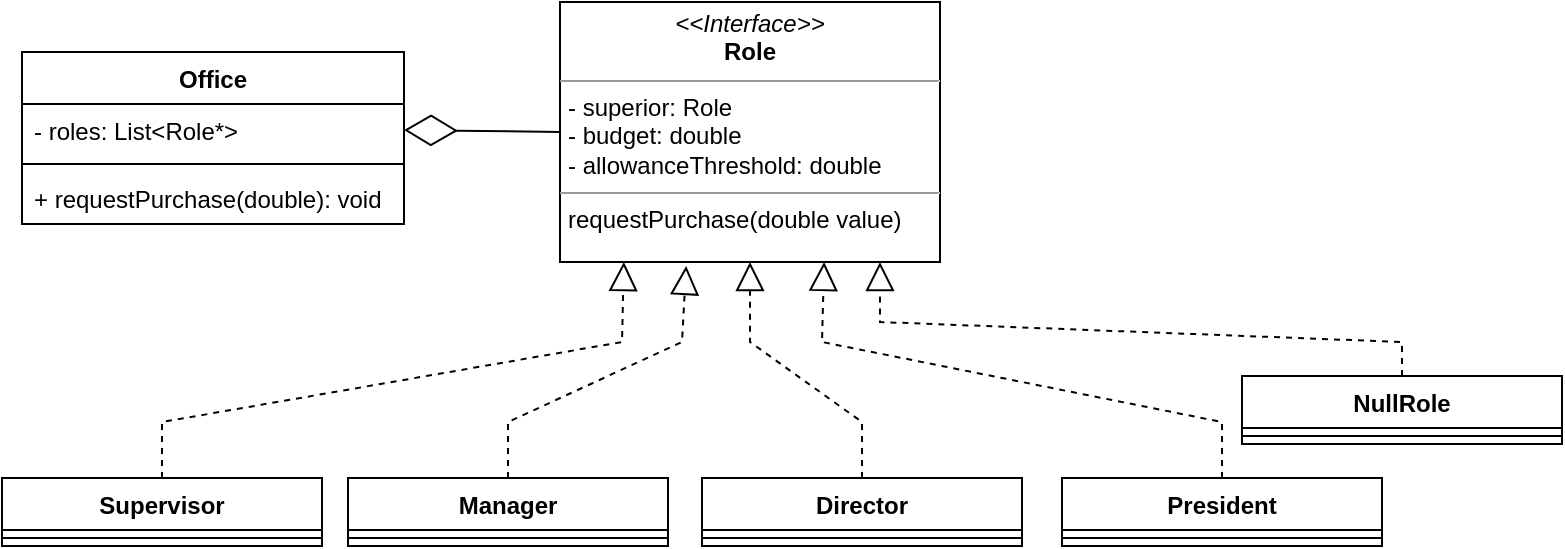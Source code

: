 <mxfile version="20.3.0" type="github">
  <diagram id="C5RBs43oDa-KdzZeNtuy" name="Page-1">
    <mxGraphModel dx="1063" dy="478" grid="1" gridSize="10" guides="1" tooltips="1" connect="1" arrows="1" fold="1" page="1" pageScale="1" pageWidth="827" pageHeight="1169" math="0" shadow="0">
      <root>
        <mxCell id="WIyWlLk6GJQsqaUBKTNV-0" />
        <mxCell id="WIyWlLk6GJQsqaUBKTNV-1" parent="WIyWlLk6GJQsqaUBKTNV-0" />
        <mxCell id="ABSqNP8Waz9jzryBTXlx-0" value="Manager" style="swimlane;fontStyle=1;align=center;verticalAlign=top;childLayout=stackLayout;horizontal=1;startSize=26;horizontalStack=0;resizeParent=1;resizeParentMax=0;resizeLast=0;collapsible=1;marginBottom=0;" vertex="1" parent="WIyWlLk6GJQsqaUBKTNV-1">
          <mxGeometry x="213" y="628" width="160" height="34" as="geometry" />
        </mxCell>
        <mxCell id="ABSqNP8Waz9jzryBTXlx-2" value="" style="line;strokeWidth=1;fillColor=none;align=left;verticalAlign=middle;spacingTop=-1;spacingLeft=3;spacingRight=3;rotatable=0;labelPosition=right;points=[];portConstraint=eastwest;strokeColor=inherit;" vertex="1" parent="ABSqNP8Waz9jzryBTXlx-0">
          <mxGeometry y="26" width="160" height="8" as="geometry" />
        </mxCell>
        <mxCell id="ABSqNP8Waz9jzryBTXlx-5" value="" style="endArrow=block;dashed=1;endFill=0;endSize=12;html=1;rounded=0;exitX=0.5;exitY=0;exitDx=0;exitDy=0;entryX=0.168;entryY=1;entryDx=0;entryDy=0;entryPerimeter=0;" edge="1" parent="WIyWlLk6GJQsqaUBKTNV-1" source="ABSqNP8Waz9jzryBTXlx-16" target="ABSqNP8Waz9jzryBTXlx-35">
          <mxGeometry width="160" relative="1" as="geometry">
            <mxPoint x="144" y="611" as="sourcePoint" />
            <mxPoint x="360" y="462.002" as="targetPoint" />
            <Array as="points">
              <mxPoint x="120" y="600" />
              <mxPoint x="350" y="560" />
            </Array>
          </mxGeometry>
        </mxCell>
        <mxCell id="ABSqNP8Waz9jzryBTXlx-16" value="Supervisor" style="swimlane;fontStyle=1;align=center;verticalAlign=top;childLayout=stackLayout;horizontal=1;startSize=26;horizontalStack=0;resizeParent=1;resizeParentMax=0;resizeLast=0;collapsible=1;marginBottom=0;" vertex="1" parent="WIyWlLk6GJQsqaUBKTNV-1">
          <mxGeometry x="40" y="628" width="160" height="34" as="geometry" />
        </mxCell>
        <mxCell id="ABSqNP8Waz9jzryBTXlx-18" value="" style="line;strokeWidth=1;fillColor=none;align=left;verticalAlign=middle;spacingTop=-1;spacingLeft=3;spacingRight=3;rotatable=0;labelPosition=right;points=[];portConstraint=eastwest;strokeColor=inherit;" vertex="1" parent="ABSqNP8Waz9jzryBTXlx-16">
          <mxGeometry y="26" width="160" height="8" as="geometry" />
        </mxCell>
        <mxCell id="ABSqNP8Waz9jzryBTXlx-20" value="Director" style="swimlane;fontStyle=1;align=center;verticalAlign=top;childLayout=stackLayout;horizontal=1;startSize=26;horizontalStack=0;resizeParent=1;resizeParentMax=0;resizeLast=0;collapsible=1;marginBottom=0;" vertex="1" parent="WIyWlLk6GJQsqaUBKTNV-1">
          <mxGeometry x="390" y="628" width="160" height="34" as="geometry" />
        </mxCell>
        <mxCell id="ABSqNP8Waz9jzryBTXlx-21" value="" style="line;strokeWidth=1;fillColor=none;align=left;verticalAlign=middle;spacingTop=-1;spacingLeft=3;spacingRight=3;rotatable=0;labelPosition=right;points=[];portConstraint=eastwest;strokeColor=inherit;" vertex="1" parent="ABSqNP8Waz9jzryBTXlx-20">
          <mxGeometry y="26" width="160" height="8" as="geometry" />
        </mxCell>
        <mxCell id="ABSqNP8Waz9jzryBTXlx-22" value="President" style="swimlane;fontStyle=1;align=center;verticalAlign=top;childLayout=stackLayout;horizontal=1;startSize=26;horizontalStack=0;resizeParent=1;resizeParentMax=0;resizeLast=0;collapsible=1;marginBottom=0;" vertex="1" parent="WIyWlLk6GJQsqaUBKTNV-1">
          <mxGeometry x="570" y="628" width="160" height="34" as="geometry" />
        </mxCell>
        <mxCell id="ABSqNP8Waz9jzryBTXlx-23" value="" style="line;strokeWidth=1;fillColor=none;align=left;verticalAlign=middle;spacingTop=-1;spacingLeft=3;spacingRight=3;rotatable=0;labelPosition=right;points=[];portConstraint=eastwest;strokeColor=inherit;" vertex="1" parent="ABSqNP8Waz9jzryBTXlx-22">
          <mxGeometry y="26" width="160" height="8" as="geometry" />
        </mxCell>
        <mxCell id="ABSqNP8Waz9jzryBTXlx-24" value="" style="endArrow=block;dashed=1;endFill=0;endSize=12;html=1;rounded=0;exitX=0.5;exitY=0;exitDx=0;exitDy=0;entryX=0.332;entryY=1.015;entryDx=0;entryDy=0;entryPerimeter=0;" edge="1" parent="WIyWlLk6GJQsqaUBKTNV-1" source="ABSqNP8Waz9jzryBTXlx-0" target="ABSqNP8Waz9jzryBTXlx-35">
          <mxGeometry width="160" relative="1" as="geometry">
            <mxPoint x="325" y="620" as="sourcePoint" />
            <mxPoint x="401.04" y="460" as="targetPoint" />
            <Array as="points">
              <mxPoint x="293" y="600" />
              <mxPoint x="380" y="560" />
            </Array>
          </mxGeometry>
        </mxCell>
        <mxCell id="ABSqNP8Waz9jzryBTXlx-25" value="" style="endArrow=block;dashed=1;endFill=0;endSize=12;html=1;rounded=0;exitX=0.5;exitY=0;exitDx=0;exitDy=0;entryX=0.5;entryY=1;entryDx=0;entryDy=0;" edge="1" parent="WIyWlLk6GJQsqaUBKTNV-1" source="ABSqNP8Waz9jzryBTXlx-20" target="ABSqNP8Waz9jzryBTXlx-35">
          <mxGeometry width="160" relative="1" as="geometry">
            <mxPoint x="485" y="620" as="sourcePoint" />
            <mxPoint x="442.08" y="460.988" as="targetPoint" />
            <Array as="points">
              <mxPoint x="470" y="600" />
              <mxPoint x="414" y="560" />
            </Array>
          </mxGeometry>
        </mxCell>
        <mxCell id="ABSqNP8Waz9jzryBTXlx-26" value="" style="endArrow=block;dashed=1;endFill=0;endSize=12;html=1;rounded=0;exitX=0.5;exitY=0;exitDx=0;exitDy=0;entryX=0.695;entryY=1;entryDx=0;entryDy=0;entryPerimeter=0;" edge="1" parent="WIyWlLk6GJQsqaUBKTNV-1" source="ABSqNP8Waz9jzryBTXlx-22" target="ABSqNP8Waz9jzryBTXlx-35">
          <mxGeometry width="160" relative="1" as="geometry">
            <mxPoint x="675" y="600" as="sourcePoint" />
            <mxPoint x="480.06" y="464.004" as="targetPoint" />
            <Array as="points">
              <mxPoint x="650" y="600" />
              <mxPoint x="450" y="560" />
            </Array>
          </mxGeometry>
        </mxCell>
        <mxCell id="ABSqNP8Waz9jzryBTXlx-30" value="Office" style="swimlane;fontStyle=1;align=center;verticalAlign=top;childLayout=stackLayout;horizontal=1;startSize=26;horizontalStack=0;resizeParent=1;resizeParentMax=0;resizeLast=0;collapsible=1;marginBottom=0;" vertex="1" parent="WIyWlLk6GJQsqaUBKTNV-1">
          <mxGeometry x="50" y="415" width="191" height="86" as="geometry" />
        </mxCell>
        <mxCell id="ABSqNP8Waz9jzryBTXlx-31" value="- roles: List&lt;Role*&gt;" style="text;strokeColor=none;fillColor=none;align=left;verticalAlign=top;spacingLeft=4;spacingRight=4;overflow=hidden;rotatable=0;points=[[0,0.5],[1,0.5]];portConstraint=eastwest;" vertex="1" parent="ABSqNP8Waz9jzryBTXlx-30">
          <mxGeometry y="26" width="191" height="26" as="geometry" />
        </mxCell>
        <mxCell id="ABSqNP8Waz9jzryBTXlx-32" value="" style="line;strokeWidth=1;fillColor=none;align=left;verticalAlign=middle;spacingTop=-1;spacingLeft=3;spacingRight=3;rotatable=0;labelPosition=right;points=[];portConstraint=eastwest;strokeColor=inherit;" vertex="1" parent="ABSqNP8Waz9jzryBTXlx-30">
          <mxGeometry y="52" width="191" height="8" as="geometry" />
        </mxCell>
        <mxCell id="ABSqNP8Waz9jzryBTXlx-33" value="+ requestPurchase(double): void" style="text;strokeColor=none;fillColor=none;align=left;verticalAlign=top;spacingLeft=4;spacingRight=4;overflow=hidden;rotatable=0;points=[[0,0.5],[1,0.5]];portConstraint=eastwest;" vertex="1" parent="ABSqNP8Waz9jzryBTXlx-30">
          <mxGeometry y="60" width="191" height="26" as="geometry" />
        </mxCell>
        <mxCell id="ABSqNP8Waz9jzryBTXlx-35" value="&lt;p style=&quot;margin:0px;margin-top:4px;text-align:center;&quot;&gt;&lt;i&gt;&amp;lt;&amp;lt;Interface&amp;gt;&amp;gt;&lt;/i&gt;&lt;br&gt;&lt;b&gt;Role&lt;/b&gt;&lt;/p&gt;&lt;hr size=&quot;1&quot;&gt;&lt;p style=&quot;margin:0px;margin-left:4px;&quot;&gt;- superior: Role&lt;br&gt;&lt;/p&gt;&lt;p style=&quot;margin:0px;margin-left:4px;&quot;&gt;- budget: double&lt;/p&gt;&lt;p style=&quot;margin:0px;margin-left:4px;&quot;&gt;- allowanceThreshold: double&lt;br&gt;&lt;/p&gt;&lt;hr size=&quot;1&quot;&gt;&lt;p style=&quot;margin:0px;margin-left:4px;&quot;&gt;requestPurchase(double value)&lt;br&gt;&lt;/p&gt;" style="verticalAlign=top;align=left;overflow=fill;fontSize=12;fontFamily=Helvetica;html=1;" vertex="1" parent="WIyWlLk6GJQsqaUBKTNV-1">
          <mxGeometry x="319" y="390" width="190" height="130" as="geometry" />
        </mxCell>
        <mxCell id="ABSqNP8Waz9jzryBTXlx-36" value="" style="endArrow=diamondThin;endFill=0;endSize=24;html=1;rounded=0;exitX=0;exitY=0.5;exitDx=0;exitDy=0;entryX=1;entryY=0.5;entryDx=0;entryDy=0;" edge="1" parent="WIyWlLk6GJQsqaUBKTNV-1" source="ABSqNP8Waz9jzryBTXlx-35" target="ABSqNP8Waz9jzryBTXlx-31">
          <mxGeometry width="160" relative="1" as="geometry">
            <mxPoint x="220" y="310" as="sourcePoint" />
            <mxPoint x="380" y="310" as="targetPoint" />
          </mxGeometry>
        </mxCell>
        <mxCell id="ABSqNP8Waz9jzryBTXlx-39" value="NullRole" style="swimlane;fontStyle=1;align=center;verticalAlign=top;childLayout=stackLayout;horizontal=1;startSize=26;horizontalStack=0;resizeParent=1;resizeParentMax=0;resizeLast=0;collapsible=1;marginBottom=0;" vertex="1" parent="WIyWlLk6GJQsqaUBKTNV-1">
          <mxGeometry x="660" y="577" width="160" height="34" as="geometry" />
        </mxCell>
        <mxCell id="ABSqNP8Waz9jzryBTXlx-40" value="" style="line;strokeWidth=1;fillColor=none;align=left;verticalAlign=middle;spacingTop=-1;spacingLeft=3;spacingRight=3;rotatable=0;labelPosition=right;points=[];portConstraint=eastwest;strokeColor=inherit;" vertex="1" parent="ABSqNP8Waz9jzryBTXlx-39">
          <mxGeometry y="26" width="160" height="8" as="geometry" />
        </mxCell>
        <mxCell id="ABSqNP8Waz9jzryBTXlx-41" value="" style="endArrow=block;dashed=1;endFill=0;endSize=12;html=1;rounded=0;exitX=0.5;exitY=0;exitDx=0;exitDy=0;entryX=0.842;entryY=1;entryDx=0;entryDy=0;entryPerimeter=0;" edge="1" source="ABSqNP8Waz9jzryBTXlx-39" parent="WIyWlLk6GJQsqaUBKTNV-1" target="ABSqNP8Waz9jzryBTXlx-35">
          <mxGeometry width="160" relative="1" as="geometry">
            <mxPoint x="745" y="523" as="sourcePoint" />
            <mxPoint x="531.5" y="443" as="targetPoint" />
            <Array as="points">
              <mxPoint x="740" y="560" />
              <mxPoint x="479" y="550" />
            </Array>
          </mxGeometry>
        </mxCell>
      </root>
    </mxGraphModel>
  </diagram>
</mxfile>
